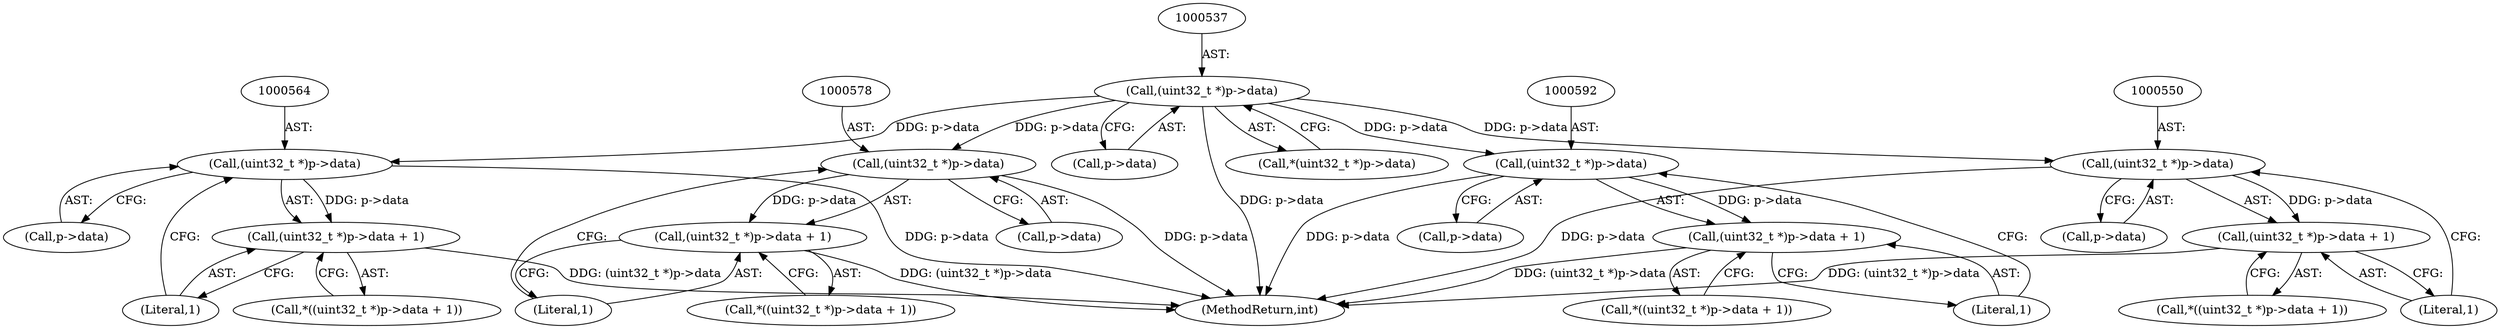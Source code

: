 digraph "0_Android_aeea52da00d210587fb3ed895de3d5f2e0264c88_11@pointer" {
"1000536" [label="(Call,(uint32_t *)p->data)"];
"1000549" [label="(Call,(uint32_t *)p->data)"];
"1000548" [label="(Call,(uint32_t *)p->data + 1)"];
"1000563" [label="(Call,(uint32_t *)p->data)"];
"1000562" [label="(Call,(uint32_t *)p->data + 1)"];
"1000577" [label="(Call,(uint32_t *)p->data)"];
"1000576" [label="(Call,(uint32_t *)p->data + 1)"];
"1000591" [label="(Call,(uint32_t *)p->data)"];
"1000590" [label="(Call,(uint32_t *)p->data + 1)"];
"1000551" [label="(Call,p->data)"];
"1000596" [label="(Literal,1)"];
"1000536" [label="(Call,(uint32_t *)p->data)"];
"1000579" [label="(Call,p->data)"];
"1000538" [label="(Call,p->data)"];
"1000568" [label="(Literal,1)"];
"1000547" [label="(Call,*((uint32_t *)p->data + 1))"];
"1000565" [label="(Call,p->data)"];
"1000549" [label="(Call,(uint32_t *)p->data)"];
"1000996" [label="(MethodReturn,int)"];
"1000561" [label="(Call,*((uint32_t *)p->data + 1))"];
"1000582" [label="(Literal,1)"];
"1000562" [label="(Call,(uint32_t *)p->data + 1)"];
"1000577" [label="(Call,(uint32_t *)p->data)"];
"1000575" [label="(Call,*((uint32_t *)p->data + 1))"];
"1000590" [label="(Call,(uint32_t *)p->data + 1)"];
"1000591" [label="(Call,(uint32_t *)p->data)"];
"1000563" [label="(Call,(uint32_t *)p->data)"];
"1000548" [label="(Call,(uint32_t *)p->data + 1)"];
"1000576" [label="(Call,(uint32_t *)p->data + 1)"];
"1000535" [label="(Call,*(uint32_t *)p->data)"];
"1000554" [label="(Literal,1)"];
"1000593" [label="(Call,p->data)"];
"1000589" [label="(Call,*((uint32_t *)p->data + 1))"];
"1000536" -> "1000535"  [label="AST: "];
"1000536" -> "1000538"  [label="CFG: "];
"1000537" -> "1000536"  [label="AST: "];
"1000538" -> "1000536"  [label="AST: "];
"1000535" -> "1000536"  [label="CFG: "];
"1000536" -> "1000996"  [label="DDG: p->data"];
"1000536" -> "1000549"  [label="DDG: p->data"];
"1000536" -> "1000563"  [label="DDG: p->data"];
"1000536" -> "1000577"  [label="DDG: p->data"];
"1000536" -> "1000591"  [label="DDG: p->data"];
"1000549" -> "1000548"  [label="AST: "];
"1000549" -> "1000551"  [label="CFG: "];
"1000550" -> "1000549"  [label="AST: "];
"1000551" -> "1000549"  [label="AST: "];
"1000554" -> "1000549"  [label="CFG: "];
"1000549" -> "1000996"  [label="DDG: p->data"];
"1000549" -> "1000548"  [label="DDG: p->data"];
"1000548" -> "1000547"  [label="AST: "];
"1000548" -> "1000554"  [label="CFG: "];
"1000554" -> "1000548"  [label="AST: "];
"1000547" -> "1000548"  [label="CFG: "];
"1000548" -> "1000996"  [label="DDG: (uint32_t *)p->data"];
"1000563" -> "1000562"  [label="AST: "];
"1000563" -> "1000565"  [label="CFG: "];
"1000564" -> "1000563"  [label="AST: "];
"1000565" -> "1000563"  [label="AST: "];
"1000568" -> "1000563"  [label="CFG: "];
"1000563" -> "1000996"  [label="DDG: p->data"];
"1000563" -> "1000562"  [label="DDG: p->data"];
"1000562" -> "1000561"  [label="AST: "];
"1000562" -> "1000568"  [label="CFG: "];
"1000568" -> "1000562"  [label="AST: "];
"1000561" -> "1000562"  [label="CFG: "];
"1000562" -> "1000996"  [label="DDG: (uint32_t *)p->data"];
"1000577" -> "1000576"  [label="AST: "];
"1000577" -> "1000579"  [label="CFG: "];
"1000578" -> "1000577"  [label="AST: "];
"1000579" -> "1000577"  [label="AST: "];
"1000582" -> "1000577"  [label="CFG: "];
"1000577" -> "1000996"  [label="DDG: p->data"];
"1000577" -> "1000576"  [label="DDG: p->data"];
"1000576" -> "1000575"  [label="AST: "];
"1000576" -> "1000582"  [label="CFG: "];
"1000582" -> "1000576"  [label="AST: "];
"1000575" -> "1000576"  [label="CFG: "];
"1000576" -> "1000996"  [label="DDG: (uint32_t *)p->data"];
"1000591" -> "1000590"  [label="AST: "];
"1000591" -> "1000593"  [label="CFG: "];
"1000592" -> "1000591"  [label="AST: "];
"1000593" -> "1000591"  [label="AST: "];
"1000596" -> "1000591"  [label="CFG: "];
"1000591" -> "1000996"  [label="DDG: p->data"];
"1000591" -> "1000590"  [label="DDG: p->data"];
"1000590" -> "1000589"  [label="AST: "];
"1000590" -> "1000596"  [label="CFG: "];
"1000596" -> "1000590"  [label="AST: "];
"1000589" -> "1000590"  [label="CFG: "];
"1000590" -> "1000996"  [label="DDG: (uint32_t *)p->data"];
}
